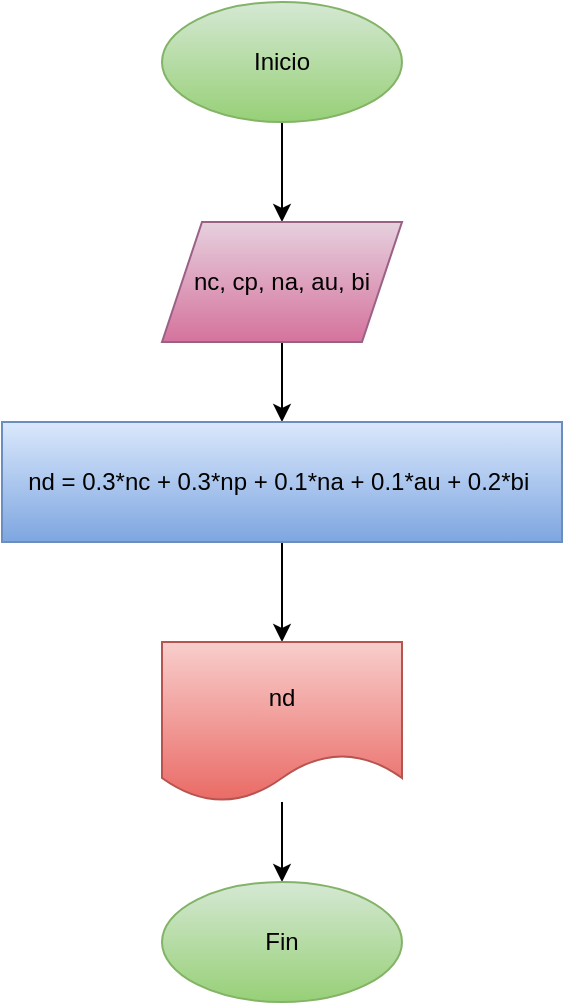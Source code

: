 <mxfile>
    <diagram id="BiakiFej3_MyfspQei8F" name="Página-1">
        <mxGraphModel dx="662" dy="411" grid="1" gridSize="10" guides="1" tooltips="1" connect="1" arrows="1" fold="1" page="1" pageScale="1" pageWidth="827" pageHeight="1169" math="0" shadow="0">
            <root>
                <mxCell id="0"/>
                <mxCell id="1" parent="0"/>
                <mxCell id="5" style="edgeStyle=none;html=1;" edge="1" parent="1" source="2" target="6">
                    <mxGeometry relative="1" as="geometry">
                        <mxPoint x="340" y="110" as="targetPoint"/>
                    </mxGeometry>
                </mxCell>
                <mxCell id="2" value="&lt;font color=&quot;#000000&quot;&gt;Inicio&lt;/font&gt;" style="ellipse;whiteSpace=wrap;html=1;fillColor=#d5e8d4;gradientColor=#97d077;strokeColor=#82b366;" vertex="1" parent="1">
                    <mxGeometry x="280" y="20" width="120" height="60" as="geometry"/>
                </mxCell>
                <mxCell id="7" style="edgeStyle=none;html=1;" edge="1" parent="1" source="6" target="8">
                    <mxGeometry relative="1" as="geometry">
                        <mxPoint x="340" y="230" as="targetPoint"/>
                    </mxGeometry>
                </mxCell>
                <mxCell id="6" value="nc, cp, na, au, bi" style="shape=parallelogram;perimeter=parallelogramPerimeter;whiteSpace=wrap;html=1;fixedSize=1;fillColor=#e6d0de;gradientColor=#d5739d;strokeColor=#996185;fontColor=#000000;" vertex="1" parent="1">
                    <mxGeometry x="280" y="130" width="120" height="60" as="geometry"/>
                </mxCell>
                <mxCell id="9" style="edgeStyle=none;html=1;exitX=0.5;exitY=1;exitDx=0;exitDy=0;" edge="1" parent="1" source="8" target="10">
                    <mxGeometry relative="1" as="geometry">
                        <mxPoint x="340" y="320" as="targetPoint"/>
                    </mxGeometry>
                </mxCell>
                <mxCell id="8" value="nd = 0.3*nc + 0.3*np + 0.1*na + 0.1*au + 0.2*bi&amp;nbsp;" style="rounded=0;whiteSpace=wrap;html=1;fillColor=#dae8fc;gradientColor=#7ea6e0;strokeColor=#6c8ebf;fontColor=#000000;" vertex="1" parent="1">
                    <mxGeometry x="200" y="230" width="280" height="60" as="geometry"/>
                </mxCell>
                <mxCell id="11" style="edgeStyle=none;html=1;" edge="1" parent="1" source="10">
                    <mxGeometry relative="1" as="geometry">
                        <mxPoint x="340" y="460" as="targetPoint"/>
                    </mxGeometry>
                </mxCell>
                <mxCell id="10" value="nd" style="shape=document;whiteSpace=wrap;html=1;boundedLbl=1;fillColor=#f8cecc;gradientColor=#ea6b66;strokeColor=#b85450;fontColor=#000000;" vertex="1" parent="1">
                    <mxGeometry x="280" y="340" width="120" height="80" as="geometry"/>
                </mxCell>
                <mxCell id="13" value="Fin" style="ellipse;whiteSpace=wrap;html=1;fillColor=#d5e8d4;gradientColor=#97d077;strokeColor=#82b366;fontColor=#000000;" vertex="1" parent="1">
                    <mxGeometry x="280" y="460" width="120" height="60" as="geometry"/>
                </mxCell>
            </root>
        </mxGraphModel>
    </diagram>
</mxfile>